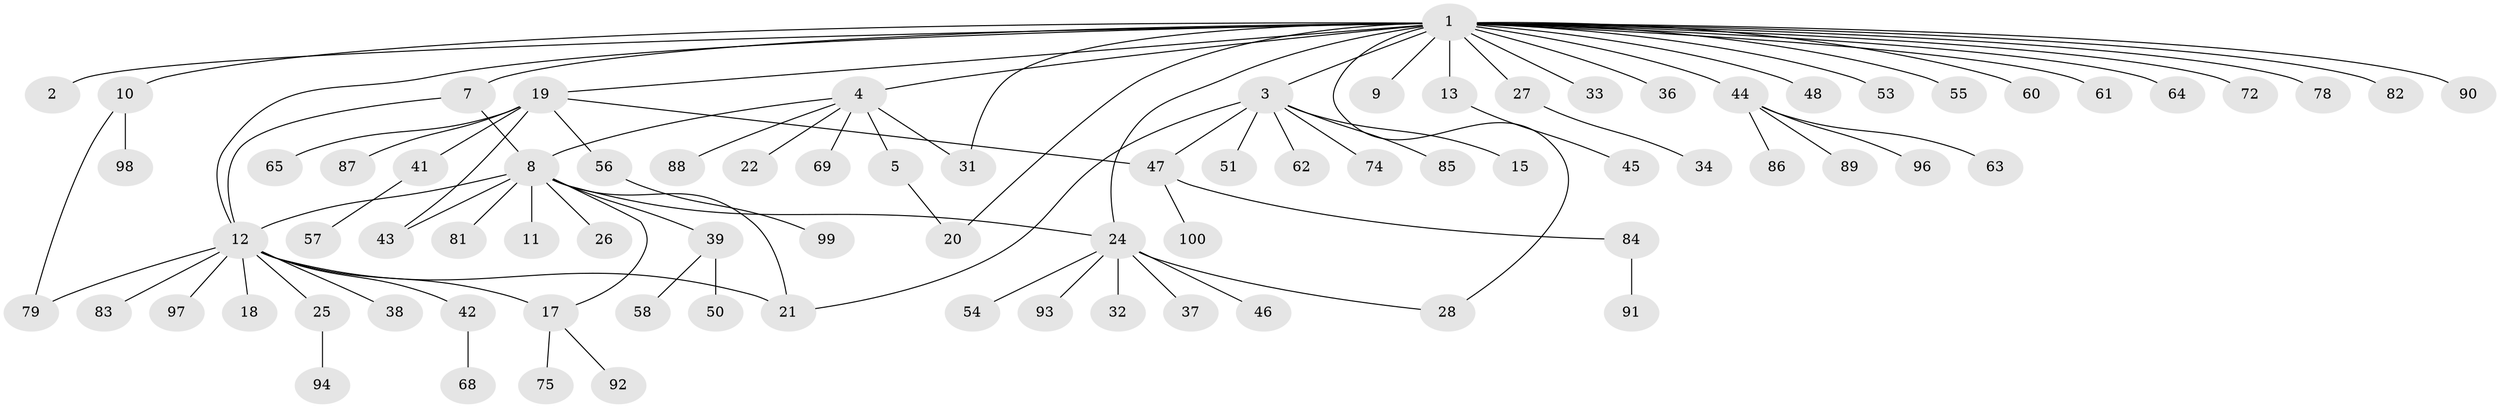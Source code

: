// original degree distribution, {19: 0.01, 2: 0.19, 9: 0.01, 7: 0.02, 3: 0.1, 14: 0.01, 11: 0.01, 1: 0.59, 12: 0.01, 4: 0.03, 8: 0.01, 6: 0.01}
// Generated by graph-tools (version 1.1) at 2025/11/02/21/25 10:11:09]
// undirected, 80 vertices, 92 edges
graph export_dot {
graph [start="1"]
  node [color=gray90,style=filled];
  1 [super="+6"];
  2 [super="+49"];
  3 [super="+67"];
  4 [super="+23"];
  5 [super="+40"];
  7 [super="+70"];
  8 [super="+14"];
  9;
  10 [super="+66"];
  11;
  12 [super="+16"];
  13;
  15;
  17 [super="+29"];
  18;
  19 [super="+35"];
  20;
  21;
  22;
  24 [super="+76"];
  25 [super="+30"];
  26;
  27;
  28;
  31;
  32 [super="+73"];
  33;
  34;
  36;
  37;
  38;
  39 [super="+80"];
  41 [super="+52"];
  42;
  43;
  44 [super="+71"];
  45;
  46 [super="+59"];
  47 [super="+77"];
  48;
  50;
  51;
  53;
  54;
  55;
  56;
  57;
  58;
  60;
  61;
  62;
  63;
  64;
  65;
  68;
  69;
  72;
  74;
  75;
  78;
  79;
  81;
  82;
  83;
  84;
  85;
  86;
  87;
  88;
  89;
  90;
  91 [super="+95"];
  92;
  93;
  94;
  96;
  97;
  98;
  99;
  100;
  1 -- 2;
  1 -- 3;
  1 -- 4 [weight=2];
  1 -- 10;
  1 -- 20;
  1 -- 24;
  1 -- 31;
  1 -- 36;
  1 -- 53;
  1 -- 55;
  1 -- 60;
  1 -- 61;
  1 -- 78;
  1 -- 82;
  1 -- 90;
  1 -- 64;
  1 -- 33;
  1 -- 7;
  1 -- 72;
  1 -- 9;
  1 -- 12 [weight=2];
  1 -- 13;
  1 -- 44;
  1 -- 48;
  1 -- 19;
  1 -- 27;
  1 -- 28;
  3 -- 15;
  3 -- 21;
  3 -- 51;
  3 -- 62;
  3 -- 74;
  3 -- 85;
  3 -- 47;
  4 -- 5;
  4 -- 22;
  4 -- 31;
  4 -- 69;
  4 -- 88;
  4 -- 8;
  5 -- 20;
  7 -- 8;
  7 -- 12;
  8 -- 11;
  8 -- 12 [weight=2];
  8 -- 21;
  8 -- 26;
  8 -- 39;
  8 -- 43;
  8 -- 81;
  8 -- 24;
  8 -- 17;
  10 -- 98;
  10 -- 79;
  12 -- 17;
  12 -- 21;
  12 -- 25;
  12 -- 38;
  12 -- 42;
  12 -- 79;
  12 -- 83;
  12 -- 97;
  12 -- 18;
  13 -- 45;
  17 -- 75;
  17 -- 92;
  19 -- 41;
  19 -- 43;
  19 -- 47;
  19 -- 56;
  19 -- 65;
  19 -- 87;
  24 -- 32;
  24 -- 37;
  24 -- 46;
  24 -- 54;
  24 -- 93;
  24 -- 28;
  25 -- 94;
  27 -- 34;
  39 -- 50;
  39 -- 58;
  41 -- 57;
  42 -- 68;
  44 -- 63;
  44 -- 86;
  44 -- 89;
  44 -- 96;
  47 -- 100;
  47 -- 84;
  56 -- 99;
  84 -- 91;
}
